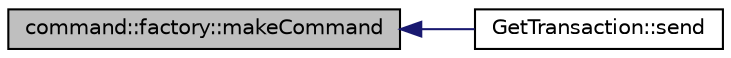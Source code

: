 digraph "command::factory::makeCommand"
{
  edge [fontname="Helvetica",fontsize="10",labelfontname="Helvetica",labelfontsize="10"];
  node [fontname="Helvetica",fontsize="10",shape=record];
  rankdir="LR";
  Node1 [label="command::factory::makeCommand",height=0.2,width=0.4,color="black", fillcolor="grey75", style="filled", fontcolor="black"];
  Node1 -> Node2 [dir="back",color="midnightblue",fontsize="10",style="solid",fontname="Helvetica"];
  Node2 [label="GetTransaction::send",height=0.2,width=0.4,color="black", fillcolor="white", style="filled",URL="$class_get_transaction.html#a843761cdc06aa93e789b0788ec839f59",tooltip="Send data to the server. "];
}
